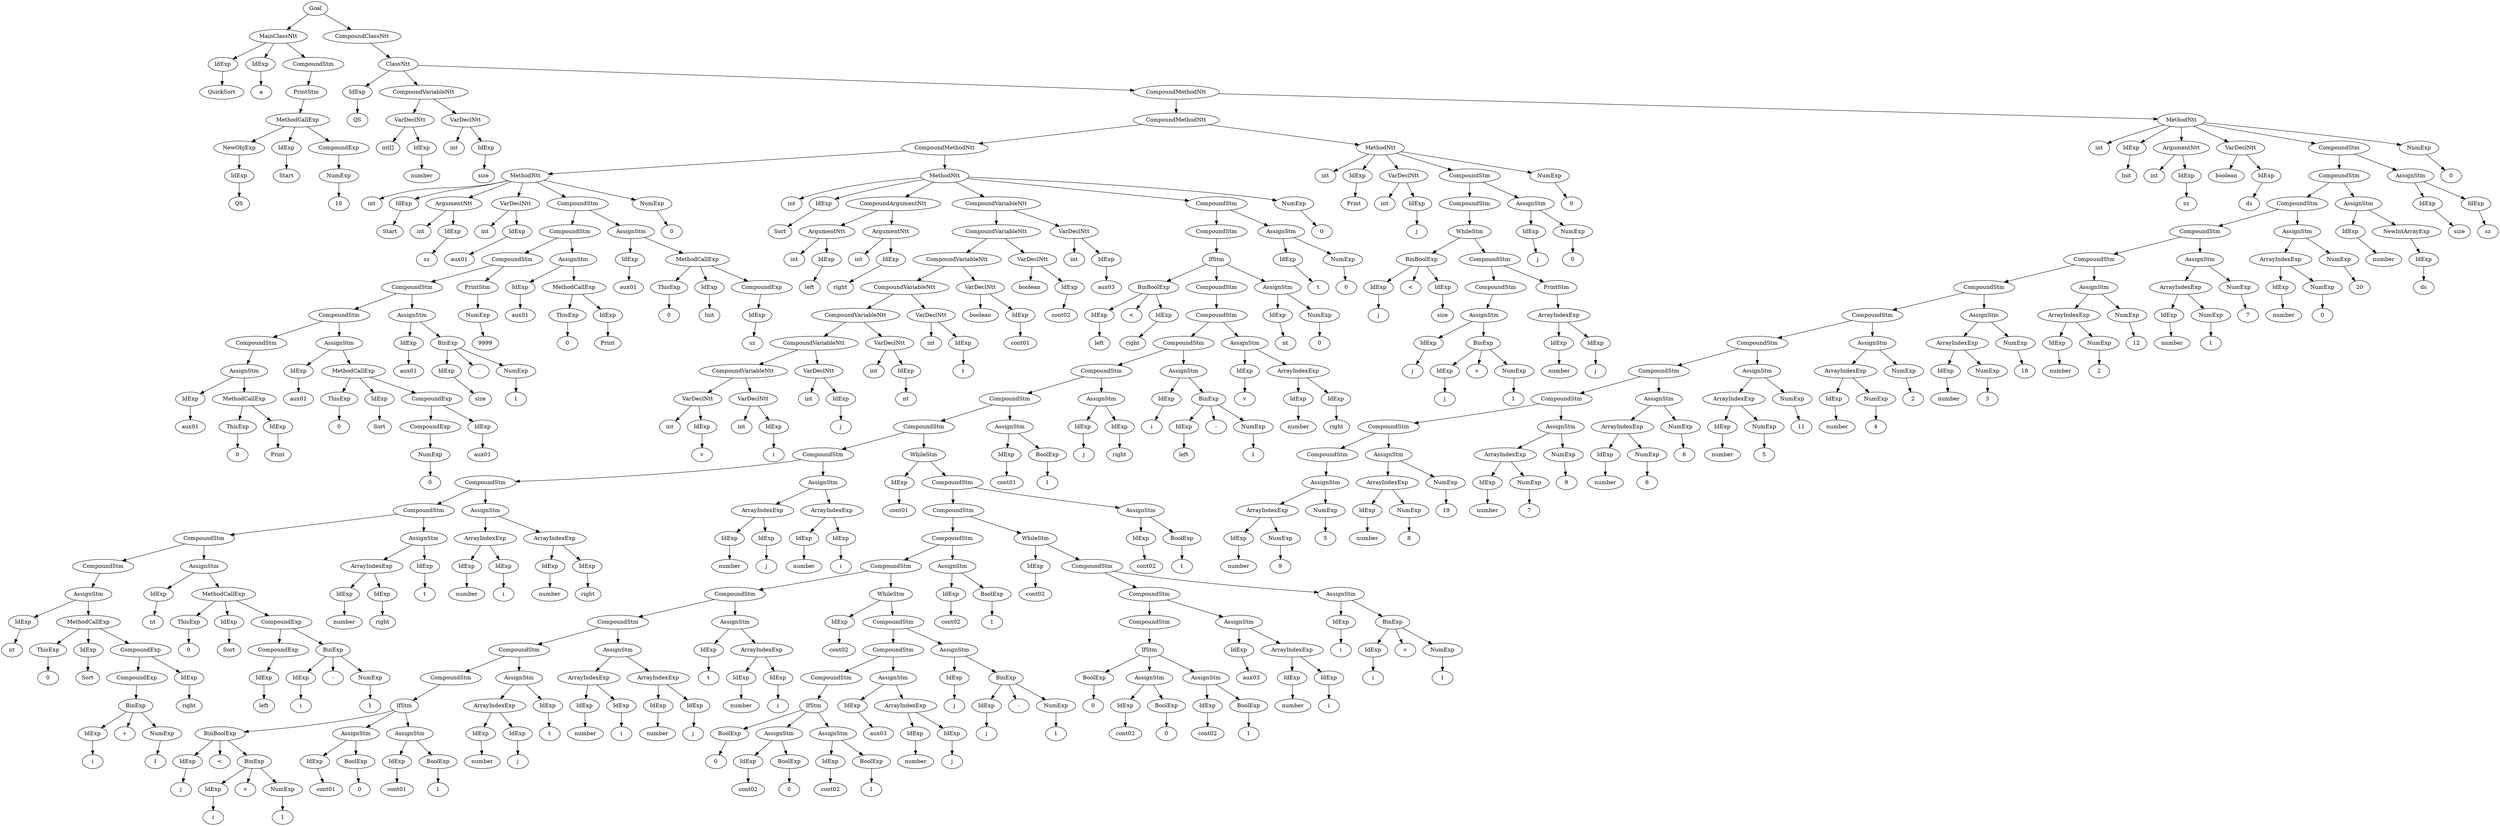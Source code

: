 digraph my_graph {
-1262476128;
-1262476128[label = "Goal"];
-1262476128->-1262482704;
-1262482704[label = "MainClassNtt"];
-1262482704->-1256190128
-1256190128[label = "IdExp"];
-1256190128->-1256190112;
-1256190112[label = "QuickSort"];
-1262482704->-1256190192
-1256190192[label = "IdExp"];
-1256190192->-1256190176;
-1256190176[label = "a"];
-1262482704->-1262482656;
-1262482656[label = "CompoundStm"];
-1262482656->-1258289232;
-1258289232[label = "PrintStm"];
-1258289232->-1262482608
-1262482608[label = "MethodCallExp"];
-1262482608->-1262482464
-1262482464[label = "NewObjExp"];
-1262482464->-1256190256
-1256190256[label = "IdExp"];
-1256190256->-1256190240;
-1256190240[label = "QS"];
-1262482608->-1256190320
-1256190320[label = "IdExp"];
-1256190320->-1256190304;
-1256190304[label = "Start"];
-1262482608->-1262482560;
-1262482560[label = "CompoundExp"];
-1262482560->-1262482512
-1262482512[label = "NumExp"];
-1262482512->-1262482496;
-1262482496[label = "10"];
-1262476128->-1262476080;
-1262476080[label = "CompoundClassNtt"];
-1262476080->-1262476032;
-1262476032[label = "ClassNtt"];
-1262476032->-1256190384
-1256190384[label = "IdExp"];
-1256190384->-1256190368;
-1256190368[label = "QS"];
-1262476032->-1262482896;
-1262482896[label = "CompoundVariableNtt"];
-1262482896->-1262482752;
-1262482752[label = "VarDeclNtt"];
-1262482752->-1258289264;
-1258289264[label = "int[]" ];
-1262482752->-1256190448
-1256190448[label = "IdExp"];
-1256190448->-1256190432;
-1256190432[label = "number"];
-1262482896->-1262482848;
-1262482848[label = "VarDeclNtt"];
-1262482848->-1258289296;
-1258289296[label = "int" ];
-1262482848->-1256190512
-1256190512[label = "IdExp"];
-1256190512->-1256190496;
-1256190496[label = "size"];
-1262476032->-1262475984;
-1262475984[label = "CompoundMethodNtt"];
-1262475984->-1262479200;
-1262479200[label = "CompoundMethodNtt"];
-1262479200->-1262478432;
-1262478432[label = "CompoundMethodNtt"];
-1262478432->-1256191536;
-1256191536[label = "MethodNtt"];
-1256191536->-1258289328;
-1258289328[label = "int" ];
-1256191536->-1256190576
-1256190576[label = "IdExp"];
-1256190576->-1256190560;
-1256190560[label = "Start"];
-1256191536->-1262482944;
-1262482944[label = "ArgumentNtt"];
-1262482944->-1258289360;
-1258289360[label = "int" ];
-1262482944->-1256190640
-1256190640[label = "IdExp"];
-1256190640->-1256190624;
-1256190624[label = "sz"];
-1256191536->-1262483040;
-1262483040[label = "VarDeclNtt"];
-1262483040->-1258289392;
-1258289392[label = "int" ];
-1262483040->-1256190704
-1256190704[label = "IdExp"];
-1256190704->-1256190688;
-1256190688[label = "aux01"];
-1256191536->-1262484336;
-1262484336[label = "CompoundStm"];
-1262484336->-1262484288;
-1262484288[label = "CompoundStm"];
-1262484288->-1262484240;
-1262484240[label = "CompoundStm"];
-1262484240->-1262484192;
-1262484192[label = "CompoundStm"];
-1262484192->-1262484144;
-1262484144[label = "CompoundStm"];
-1262484144->-1262484096;
-1262484096[label = "CompoundStm"];
-1262484096->-1262484048;
-1262484048[label = "AssignStm"];
-1262484048->-1256191408
-1256191408[label = "IdExp"];
-1256191408->-1256191392;
-1256191392[label = "aux01"];
-1262484048->-1262484000
-1262484000[label = "MethodCallExp"];
-1262484000->-1262483952
-1262483952[label = "ThisExp"];
-1262483952->-1262483936;
-1262483936[label = "0"];
-1262484000->-1256191472
-1256191472[label = "IdExp"];
-1256191472->-1256191456;
-1256191456[label = "Print"];
-1262484144->-1262483904;
-1262483904[label = "AssignStm"];
-1262483904->-1256191216
-1256191216[label = "IdExp"];
-1256191216->-1256191200;
-1256191200[label = "aux01"];
-1262483904->-1262483856
-1262483856[label = "MethodCallExp"];
-1262483856->-1262483664
-1262483664[label = "ThisExp"];
-1262483664->-1262483648;
-1262483648[label = "0"];
-1262483856->-1256191280
-1256191280[label = "IdExp"];
-1256191280->-1256191264;
-1256191264[label = "Sort"];
-1262483856->-1262483808;
-1262483808[label = "CompoundExp"];
-1262483808->-1262483760;
-1262483760[label = "CompoundExp"];
-1262483760->-1262483712
-1262483712[label = "NumExp"];
-1262483712->-1262483696;
-1262483696[label = "0"];
-1262483808->-1256191344
-1256191344[label = "IdExp"];
-1256191344->-1256191328;
-1256191328[label = "aux01"];
-1262484192->-1262483616;
-1262483616[label = "AssignStm"];
-1262483616->-1256191088
-1256191088[label = "IdExp"];
-1256191088->-1256191072;
-1256191072[label = "aux01"];
-1262483616->-1262483568;
-1262483568[label = "BinExp"];
-1262483568->-1256191152
-1256191152[label = "IdExp"];
-1256191152->-1256191136;
-1256191136[label = "size"];
-1262483568->-1262483544;
-1262483544[label = "-" ];
-1262483568->-1262483520
-1262483520[label = "NumExp"];
-1262483520->-1262483504;
-1262483504[label = "1"];
-1262484240->-1258289424;
-1258289424[label = "PrintStm"];
-1258289424->-1262483472
-1262483472[label = "NumExp"];
-1262483472->-1262483456;
-1262483456[label = "9999"];
-1262484288->-1262483424;
-1262483424[label = "AssignStm"];
-1262483424->-1256190960
-1256190960[label = "IdExp"];
-1256190960->-1256190944;
-1256190944[label = "aux01"];
-1262483424->-1262483376
-1262483376[label = "MethodCallExp"];
-1262483376->-1262483328
-1262483328[label = "ThisExp"];
-1262483328->-1262483312;
-1262483312[label = "0"];
-1262483376->-1256191024
-1256191024[label = "IdExp"];
-1256191024->-1256191008;
-1256191008[label = "Print"];
-1262484336->-1262483280;
-1262483280[label = "AssignStm"];
-1262483280->-1256190768
-1256190768[label = "IdExp"];
-1256190768->-1256190752;
-1256190752[label = "aux01"];
-1262483280->-1262483232
-1262483232[label = "MethodCallExp"];
-1262483232->-1262483136
-1262483136[label = "ThisExp"];
-1262483136->-1262483120;
-1262483120[label = "0"];
-1262483232->-1256190832
-1256190832[label = "IdExp"];
-1256190832->-1256190816;
-1256190816[label = "Init"];
-1262483232->-1262483184;
-1262483184[label = "CompoundExp"];
-1262483184->-1256190896
-1256190896[label = "IdExp"];
-1256190896->-1256190880;
-1256190880[label = "sz"];
-1256191536->-1262484384
-1262484384[label = "NumExp"];
-1262484384->-1262484368;
-1262484368[label = "0"];
-1262478432->-1256188464;
-1256188464[label = "MethodNtt"];
-1256188464->-1258289456;
-1258289456[label = "int" ];
-1256188464->-1256191600
-1256191600[label = "IdExp"];
-1256191600->-1256191584;
-1256191584[label = "Sort"];
-1256188464->-1262484624;
-1262484624[label = "CompoundArgumentNtt"];
-1262484624->-1262484480;
-1262484480[label = "ArgumentNtt"];
-1262484480->-1258289488;
-1258289488[label = "int" ];
-1262484480->-1256191664
-1256191664[label = "IdExp"];
-1256191664->-1256191648;
-1256191648[label = "left"];
-1262484624->-1262484576;
-1262484576[label = "ArgumentNtt"];
-1262484576->-1258289520;
-1258289520[label = "int" ];
-1262484576->-1256191728
-1256191728[label = "IdExp"];
-1256191728->-1256191712;
-1256191712[label = "right"];
-1256188464->-1262485392;
-1262485392[label = "CompoundVariableNtt"];
-1262485392->-1262485296;
-1262485296[label = "CompoundVariableNtt"];
-1262485296->-1262485200;
-1262485200[label = "CompoundVariableNtt"];
-1262485200->-1262485104;
-1262485104[label = "CompoundVariableNtt"];
-1262485104->-1262485008;
-1262485008[label = "CompoundVariableNtt"];
-1262485008->-1262484912;
-1262484912[label = "CompoundVariableNtt"];
-1262484912->-1262484816;
-1262484816[label = "CompoundVariableNtt"];
-1262484816->-1262484672;
-1262484672[label = "VarDeclNtt"];
-1262484672->-1258289552;
-1258289552[label = "int" ];
-1262484672->-1256191792
-1256191792[label = "IdExp"];
-1256191792->-1256191776;
-1256191776[label = "v"];
-1262484816->-1262484768;
-1262484768[label = "VarDeclNtt"];
-1262484768->-1258289584;
-1258289584[label = "int" ];
-1262484768->-1256191856
-1256191856[label = "IdExp"];
-1256191856->-1256191840;
-1256191840[label = "i"];
-1262484912->-1262484864;
-1262484864[label = "VarDeclNtt"];
-1262484864->-1258289616;
-1258289616[label = "int" ];
-1262484864->-1256191920
-1256191920[label = "IdExp"];
-1256191920->-1256191904;
-1256191904[label = "j"];
-1262485008->-1262484960;
-1262484960[label = "VarDeclNtt"];
-1262484960->-1258289648;
-1258289648[label = "int" ];
-1262484960->-1256191984
-1256191984[label = "IdExp"];
-1256191984->-1256191968;
-1256191968[label = "nt"];
-1262485104->-1262485056;
-1262485056[label = "VarDeclNtt"];
-1262485056->-1258289680;
-1258289680[label = "int" ];
-1262485056->-1256192048
-1256192048[label = "IdExp"];
-1256192048->-1256192032;
-1256192032[label = "t"];
-1262485200->-1262485152;
-1262485152[label = "VarDeclNtt"];
-1262485152->-1258289712;
-1258289712[label = "boolean" ];
-1262485152->-1256192112
-1256192112[label = "IdExp"];
-1256192112->-1256192096;
-1256192096[label = "cont01"];
-1262485296->-1262485248;
-1262485248[label = "VarDeclNtt"];
-1262485248->-1258289744;
-1258289744[label = "boolean" ];
-1262485248->-1256192176
-1256192176[label = "IdExp"];
-1256192176->-1256192160;
-1256192160[label = "cont02"];
-1262485392->-1262485344;
-1262485344[label = "VarDeclNtt"];
-1262485344->-1258289776;
-1258289776[label = "int" ];
-1262485344->-1256192240
-1256192240[label = "IdExp"];
-1256192240->-1256192224;
-1256192224[label = "aux03"];
-1256188464->-1262478336;
-1262478336[label = "CompoundStm"];
-1262478336->-1262478288;
-1262478288[label = "CompoundStm"];
-1262478288->-1262478240;
-1262478240[label = "IfStm"];
-1262478240->-1262479392;
-1262479392[label = "BinBoolExp"];
-1262479392->-1256192368
-1256192368[label = "IdExp"];
-1256192368->-1256192352;
-1256192352[label = "left"];
-1262479392->-1262479368;
-1262479368[label = "<" ];
-1262479392->-1256192432
-1256192432[label = "IdExp"];
-1256192432->-1256192416;
-1256192416[label = "right"];
-1262478240->-1262478096;
-1262478096[label = "CompoundStm"];
-1262478096->-1262478048;
-1262478048[label = "CompoundStm"];
-1262478048->-1262478000;
-1262478000[label = "CompoundStm"];
-1262478000->-1262477952;
-1262477952[label = "CompoundStm"];
-1262477952->-1262477904;
-1262477904[label = "CompoundStm"];
-1262477904->-1262477856;
-1262477856[label = "CompoundStm"];
-1262477856->-1262477808;
-1262477808[label = "CompoundStm"];
-1262477808->-1262477760;
-1262477760[label = "CompoundStm"];
-1262477760->-1262477712;
-1262477712[label = "CompoundStm"];
-1262477712->-1262477664;
-1262477664[label = "CompoundStm"];
-1262477664->-1262477616;
-1262477616[label = "CompoundStm"];
-1262477616->-1262477568;
-1262477568[label = "AssignStm"];
-1262477568->-1256188144
-1256188144[label = "IdExp"];
-1256188144->-1256188128;
-1256188128[label = "nt"];
-1262477568->-1262477520
-1262477520[label = "MethodCallExp"];
-1262477520->-1262477280
-1262477280[label = "ThisExp"];
-1262477280->-1262477264;
-1262477264[label = "0"];
-1262477520->-1256188208
-1256188208[label = "IdExp"];
-1256188208->-1256188192;
-1256188192[label = "Sort"];
-1262477520->-1262477472;
-1262477472[label = "CompoundExp"];
-1262477472->-1262477424;
-1262477424[label = "CompoundExp"];
-1262477424->-1262477376;
-1262477376[label = "BinExp"];
-1262477376->-1256188272
-1256188272[label = "IdExp"];
-1256188272->-1256188256;
-1256188256[label = "i"];
-1262477376->-1262477352;
-1262477352[label = "+" ];
-1262477376->-1262477328
-1262477328[label = "NumExp"];
-1262477328->-1262477312;
-1262477312[label = "1"];
-1262477472->-1256188336
-1256188336[label = "IdExp"];
-1256188336->-1256188320;
-1256188320[label = "right"];
-1262477664->-1262477232;
-1262477232[label = "AssignStm"];
-1262477232->-1256187888
-1256187888[label = "IdExp"];
-1256187888->-1256187872;
-1256187872[label = "nt"];
-1262477232->-1262477184
-1262477184[label = "MethodCallExp"];
-1262477184->-1262476944
-1262476944[label = "ThisExp"];
-1262476944->-1262476928;
-1262476928[label = "0"];
-1262477184->-1256187952
-1256187952[label = "IdExp"];
-1256187952->-1256187936;
-1256187936[label = "Sort"];
-1262477184->-1262477136;
-1262477136[label = "CompoundExp"];
-1262477136->-1262476992;
-1262476992[label = "CompoundExp"];
-1262476992->-1256188016
-1256188016[label = "IdExp"];
-1256188016->-1256188000;
-1256188000[label = "left"];
-1262477136->-1262477088;
-1262477088[label = "BinExp"];
-1262477088->-1256188080
-1256188080[label = "IdExp"];
-1256188080->-1256188064;
-1256188064[label = "i"];
-1262477088->-1262477064;
-1262477064[label = "-" ];
-1262477088->-1262477040
-1262477040[label = "NumExp"];
-1262477040->-1262477024;
-1262477024[label = "1"];
-1262477712->-1262476896;
-1262476896[label = "AssignStm"];
-1262476896->-1262476848
-1262476848[label = "ArrayIndexExp"];
-1262476848->-1256187696
-1256187696[label = "IdExp"];
-1256187696->-1256187680;
-1256187680[label = "number"];
-1262476848->-1256187760
-1256187760[label = "IdExp"];
-1256187760->-1256187744;
-1256187744[label = "right"];
-1262476896->-1256187824
-1256187824[label = "IdExp"];
-1256187824->-1256187808;
-1256187808[label = "t"];
-1262477760->-1262476800;
-1262476800[label = "AssignStm"];
-1262476800->-1262476704
-1262476704[label = "ArrayIndexExp"];
-1262476704->-1256187440
-1256187440[label = "IdExp"];
-1256187440->-1256187424;
-1256187424[label = "number"];
-1262476704->-1256187504
-1256187504[label = "IdExp"];
-1256187504->-1256187488;
-1256187488[label = "i"];
-1262476800->-1262476752
-1262476752[label = "ArrayIndexExp"];
-1262476752->-1256187568
-1256187568[label = "IdExp"];
-1256187568->-1256187552;
-1256187552[label = "number"];
-1262476752->-1256187632
-1256187632[label = "IdExp"];
-1256187632->-1256187616;
-1256187616[label = "right"];
-1262477808->-1262476656;
-1262476656[label = "AssignStm"];
-1262476656->-1262476560
-1262476560[label = "ArrayIndexExp"];
-1262476560->-1256187184
-1256187184[label = "IdExp"];
-1256187184->-1256187168;
-1256187168[label = "number"];
-1262476560->-1256187248
-1256187248[label = "IdExp"];
-1256187248->-1256187232;
-1256187232[label = "j"];
-1262476656->-1262476608
-1262476608[label = "ArrayIndexExp"];
-1262476608->-1256187312
-1256187312[label = "IdExp"];
-1256187312->-1256187296;
-1256187296[label = "number"];
-1262476608->-1256187376
-1256187376[label = "IdExp"];
-1256187376->-1256187360;
-1256187360[label = "i"];
-1262477856->-1262476512;
-1262476512[label = "WhileStm"];
-1262476512->-1256193008
-1256193008[label = "IdExp"];
-1256193008->-1256192992;
-1256192992[label = "cont01"];
-1262476512->-1262476464;
-1262476464[label = "CompoundStm"];
-1262476464->-1262476416;
-1262476416[label = "CompoundStm"];
-1262476416->-1262476368;
-1262476368[label = "CompoundStm"];
-1262476368->-1262476320;
-1262476320[label = "CompoundStm"];
-1262476320->-1262482416;
-1262482416[label = "CompoundStm"];
-1262482416->-1262482368;
-1262482368[label = "CompoundStm"];
-1262482368->-1262482320;
-1262482320[label = "CompoundStm"];
-1262482320->-1262482272;
-1262482272[label = "CompoundStm"];
-1262482272->-1262482224;
-1262482224[label = "IfStm"];
-1262482224->-1262481984;
-1262481984[label = "BinBoolExp"];
-1262481984->-1256186928
-1256186928[label = "IdExp"];
-1256186928->-1256186912;
-1256186912[label = "j"];
-1262481984->-1262481960;
-1262481960[label = "<" ];
-1262481984->-1262481936;
-1262481936[label = "BinExp"];
-1262481936->-1256186992
-1256186992[label = "IdExp"];
-1256186992->-1256186976;
-1256186976[label = "i"];
-1262481936->-1262481912;
-1262481912[label = "+" ];
-1262481936->-1262481888
-1262481888[label = "NumExp"];
-1262481888->-1262481872;
-1262481872[label = "1"];
-1262482224->-1262482080;
-1262482080[label = "AssignStm"];
-1262482080->-1256187056
-1256187056[label = "IdExp"];
-1256187056->-1256187040;
-1256187040[label = "cont01"];
-1262482080->-1262482032
-1262482032[label = "BoolExp"];
-1262482032->-1262482016;
-1262482016[label = "0"];
-1262482224->-1262482176;
-1262482176[label = "AssignStm"];
-1262482176->-1256187120
-1256187120[label = "IdExp"];
-1256187120->-1256187104;
-1256187104[label = "cont01"];
-1262482176->-1262482128
-1262482128[label = "BoolExp"];
-1262482128->-1262482112;
-1262482112[label = "1"];
-1262482320->-1262481840;
-1262481840[label = "AssignStm"];
-1262481840->-1262481792
-1262481792[label = "ArrayIndexExp"];
-1262481792->-1256186736
-1256186736[label = "IdExp"];
-1256186736->-1256186720;
-1256186720[label = "number"];
-1262481792->-1256186800
-1256186800[label = "IdExp"];
-1256186800->-1256186784;
-1256186784[label = "j"];
-1262481840->-1256186864
-1256186864[label = "IdExp"];
-1256186864->-1256186848;
-1256186848[label = "t"];
-1262482368->-1262481744;
-1262481744[label = "AssignStm"];
-1262481744->-1262481648
-1262481648[label = "ArrayIndexExp"];
-1262481648->-1256186480
-1256186480[label = "IdExp"];
-1256186480->-1256186464;
-1256186464[label = "number"];
-1262481648->-1256186544
-1256186544[label = "IdExp"];
-1256186544->-1256186528;
-1256186528[label = "i"];
-1262481744->-1262481696
-1262481696[label = "ArrayIndexExp"];
-1262481696->-1256186608
-1256186608[label = "IdExp"];
-1256186608->-1256186592;
-1256186592[label = "number"];
-1262481696->-1256186672
-1256186672[label = "IdExp"];
-1256186672->-1256186656;
-1256186656[label = "j"];
-1262482416->-1262481600;
-1262481600[label = "AssignStm"];
-1262481600->-1256186288
-1256186288[label = "IdExp"];
-1256186288->-1256186272;
-1256186272[label = "t"];
-1262481600->-1262481552
-1262481552[label = "ArrayIndexExp"];
-1262481552->-1256186352
-1256186352[label = "IdExp"];
-1256186352->-1256186336;
-1256186336[label = "number"];
-1262481552->-1256186416
-1256186416[label = "IdExp"];
-1256186416->-1256186400;
-1256186400[label = "i"];
-1262476320->-1262481504;
-1262481504[label = "WhileStm"];
-1262481504->-1256193840
-1256193840[label = "IdExp"];
-1256193840->-1256193824;
-1256193824[label = "cont02"];
-1262481504->-1262481456;
-1262481456[label = "CompoundStm"];
-1262481456->-1262481408;
-1262481408[label = "CompoundStm"];
-1262481408->-1262481360;
-1262481360[label = "CompoundStm"];
-1262481360->-1262481312;
-1262481312[label = "IfStm"];
-1262481312->-1262481072
-1262481072[label = "BoolExp"];
-1262481072->-1262481056;
-1262481056[label = "0"];
-1262481312->-1262481168;
-1262481168[label = "AssignStm"];
-1262481168->-1256186160
-1256186160[label = "IdExp"];
-1256186160->-1256186144;
-1256186144[label = "cont02"];
-1262481168->-1262481120
-1262481120[label = "BoolExp"];
-1262481120->-1262481104;
-1262481104[label = "0"];
-1262481312->-1262481264;
-1262481264[label = "AssignStm"];
-1262481264->-1256186224
-1256186224[label = "IdExp"];
-1256186224->-1256186208;
-1256186208[label = "cont02"];
-1262481264->-1262481216
-1262481216[label = "BoolExp"];
-1262481216->-1262481200;
-1262481200[label = "1"];
-1262481408->-1262480976;
-1262480976[label = "AssignStm"];
-1262480976->-1256194032
-1256194032[label = "IdExp"];
-1256194032->-1256194016;
-1256194016[label = "aux03"];
-1262480976->-1262480928
-1262480928[label = "ArrayIndexExp"];
-1262480928->-1256185904
-1256185904[label = "IdExp"];
-1256185904->-1256185888;
-1256185888[label = "number"];
-1262480928->-1256185968
-1256185968[label = "IdExp"];
-1256185968->-1256185952;
-1256185952[label = "j"];
-1262481456->-1262480880;
-1262480880[label = "AssignStm"];
-1262480880->-1256193904
-1256193904[label = "IdExp"];
-1256193904->-1256193888;
-1256193888[label = "j"];
-1262480880->-1262480832;
-1262480832[label = "BinExp"];
-1262480832->-1256193968
-1256193968[label = "IdExp"];
-1256193968->-1256193952;
-1256193952[label = "j"];
-1262480832->-1262480808;
-1262480808[label = "-" ];
-1262480832->-1262480784
-1262480784[label = "NumExp"];
-1262480784->-1262480768;
-1262480768[label = "1"];
-1262476368->-1262480736;
-1262480736[label = "AssignStm"];
-1262480736->-1256193776
-1256193776[label = "IdExp"];
-1256193776->-1256193760;
-1256193760[label = "cont02"];
-1262480736->-1262480688
-1262480688[label = "BoolExp"];
-1262480688->-1262480672;
-1262480672[label = "1"];
-1262476416->-1262480640;
-1262480640[label = "WhileStm"];
-1262480640->-1256193136
-1256193136[label = "IdExp"];
-1256193136->-1256193120;
-1256193120[label = "cont02"];
-1262480640->-1262480592;
-1262480592[label = "CompoundStm"];
-1262480592->-1262480544;
-1262480544[label = "CompoundStm"];
-1262480544->-1262480496;
-1262480496[label = "CompoundStm"];
-1262480496->-1262480448;
-1262480448[label = "IfStm"];
-1262480448->-1262480208
-1262480208[label = "BoolExp"];
-1262480208->-1262480192;
-1262480192[label = "0"];
-1262480448->-1262480304;
-1262480304[label = "AssignStm"];
-1262480304->-1256193648
-1256193648[label = "IdExp"];
-1256193648->-1256193632;
-1256193632[label = "cont02"];
-1262480304->-1262480256
-1262480256[label = "BoolExp"];
-1262480256->-1262480240;
-1262480240[label = "0"];
-1262480448->-1262480400;
-1262480400[label = "AssignStm"];
-1262480400->-1256193712
-1256193712[label = "IdExp"];
-1256193712->-1256193696;
-1256193696[label = "cont02"];
-1262480400->-1262480352
-1262480352[label = "BoolExp"];
-1262480352->-1262480336;
-1262480336[label = "1"];
-1262480544->-1262480112;
-1262480112[label = "AssignStm"];
-1262480112->-1256193328
-1256193328[label = "IdExp"];
-1256193328->-1256193312;
-1256193312[label = "aux03"];
-1262480112->-1262480064
-1262480064[label = "ArrayIndexExp"];
-1262480064->-1256193392
-1256193392[label = "IdExp"];
-1256193392->-1256193376;
-1256193376[label = "number"];
-1262480064->-1256193456
-1256193456[label = "IdExp"];
-1256193456->-1256193440;
-1256193440[label = "i"];
-1262480592->-1262480016;
-1262480016[label = "AssignStm"];
-1262480016->-1256193200
-1256193200[label = "IdExp"];
-1256193200->-1256193184;
-1256193184[label = "i"];
-1262480016->-1262479968;
-1262479968[label = "BinExp"];
-1262479968->-1256193264
-1256193264[label = "IdExp"];
-1256193264->-1256193248;
-1256193248[label = "i"];
-1262479968->-1262479944;
-1262479944[label = "+" ];
-1262479968->-1262479920
-1262479920[label = "NumExp"];
-1262479920->-1262479904;
-1262479904[label = "1"];
-1262476464->-1262479872;
-1262479872[label = "AssignStm"];
-1262479872->-1256193072
-1256193072[label = "IdExp"];
-1256193072->-1256193056;
-1256193056[label = "cont02"];
-1262479872->-1262479824
-1262479824[label = "BoolExp"];
-1262479824->-1262479808;
-1262479808[label = "1"];
-1262477904->-1262479776;
-1262479776[label = "AssignStm"];
-1262479776->-1256192944
-1256192944[label = "IdExp"];
-1256192944->-1256192928;
-1256192928[label = "cont01"];
-1262479776->-1262479728
-1262479728[label = "BoolExp"];
-1262479728->-1262479712;
-1262479712[label = "1"];
-1262477952->-1262479680;
-1262479680[label = "AssignStm"];
-1262479680->-1256192816
-1256192816[label = "IdExp"];
-1256192816->-1256192800;
-1256192800[label = "j"];
-1262479680->-1256192880
-1256192880[label = "IdExp"];
-1256192880->-1256192864;
-1256192864[label = "right"];
-1262478000->-1262479632;
-1262479632[label = "AssignStm"];
-1262479632->-1256192688
-1256192688[label = "IdExp"];
-1256192688->-1256192672;
-1256192672[label = "i"];
-1262479632->-1262479584;
-1262479584[label = "BinExp"];
-1262479584->-1256192752
-1256192752[label = "IdExp"];
-1256192752->-1256192736;
-1256192736[label = "left"];
-1262479584->-1262479560;
-1262479560[label = "-" ];
-1262479584->-1262479536
-1262479536[label = "NumExp"];
-1262479536->-1262479520;
-1262479520[label = "1"];
-1262478048->-1262479488;
-1262479488[label = "AssignStm"];
-1262479488->-1256192496
-1256192496[label = "IdExp"];
-1256192496->-1256192480;
-1256192480[label = "v"];
-1262479488->-1262479440
-1262479440[label = "ArrayIndexExp"];
-1262479440->-1256192560
-1256192560[label = "IdExp"];
-1256192560->-1256192544;
-1256192544[label = "number"];
-1262479440->-1256192624
-1256192624[label = "IdExp"];
-1256192624->-1256192608;
-1256192608[label = "right"];
-1262478240->-1262478192;
-1262478192[label = "AssignStm"];
-1262478192->-1256188400
-1256188400[label = "IdExp"];
-1256188400->-1256188384;
-1256188384[label = "nt"];
-1262478192->-1262478144
-1262478144[label = "NumExp"];
-1262478144->-1262478128;
-1262478128[label = "0"];
-1262478336->-1262485488;
-1262485488[label = "AssignStm"];
-1262485488->-1256192304
-1256192304[label = "IdExp"];
-1256192304->-1256192288;
-1256192288[label = "t"];
-1262485488->-1262485440
-1262485440[label = "NumExp"];
-1262485440->-1262485424;
-1262485424[label = "0"];
-1256188464->-1262478384
-1262478384[label = "NumExp"];
-1262478384->-1262478368;
-1262478368[label = "0"];
-1262479200->-1256189104;
-1256189104[label = "MethodNtt"];
-1256189104->-1258289808;
-1258289808[label = "int" ];
-1256189104->-1256188528
-1256188528[label = "IdExp"];
-1256188528->-1256188512;
-1256188512[label = "Print"];
-1256189104->-1262478480;
-1262478480[label = "VarDeclNtt"];
-1262478480->-1258289840;
-1258289840[label = "int" ];
-1262478480->-1256188592
-1256188592[label = "IdExp"];
-1256188592->-1256188576;
-1256188576[label = "j"];
-1256189104->-1262479104;
-1262479104[label = "CompoundStm"];
-1262479104->-1262479056;
-1262479056[label = "CompoundStm"];
-1262479056->-1262479008;
-1262479008[label = "WhileStm"];
-1262479008->-1262478672;
-1262478672[label = "BinBoolExp"];
-1262478672->-1256188720
-1256188720[label = "IdExp"];
-1256188720->-1256188704;
-1256188704[label = "j"];
-1262478672->-1262478648;
-1262478648[label = "<" ];
-1262478672->-1256188784
-1256188784[label = "IdExp"];
-1256188784->-1256188768;
-1256188768[label = "size"];
-1262479008->-1262478960;
-1262478960[label = "CompoundStm"];
-1262478960->-1262478912;
-1262478912[label = "CompoundStm"];
-1262478912->-1262478864;
-1262478864[label = "AssignStm"];
-1262478864->-1256188976
-1256188976[label = "IdExp"];
-1256188976->-1256188960;
-1256188960[label = "j"];
-1262478864->-1262478816;
-1262478816[label = "BinExp"];
-1262478816->-1256189040
-1256189040[label = "IdExp"];
-1256189040->-1256189024;
-1256189024[label = "j"];
-1262478816->-1262478792;
-1262478792[label = "+" ];
-1262478816->-1262478768
-1262478768[label = "NumExp"];
-1262478768->-1262478752;
-1262478752[label = "1"];
-1262478960->-1258289872;
-1258289872[label = "PrintStm"];
-1258289872->-1262478720
-1262478720[label = "ArrayIndexExp"];
-1262478720->-1256188848
-1256188848[label = "IdExp"];
-1256188848->-1256188832;
-1256188832[label = "number"];
-1262478720->-1256188912
-1256188912[label = "IdExp"];
-1256188912->-1256188896;
-1256188896[label = "j"];
-1262479104->-1262478624;
-1262478624[label = "AssignStm"];
-1262478624->-1256188656
-1256188656[label = "IdExp"];
-1256188656->-1256188640;
-1256188640[label = "j"];
-1262478624->-1262478576
-1262478576[label = "NumExp"];
-1262478576->-1262478560;
-1262478560[label = "0"];
-1256189104->-1262479152
-1262479152[label = "NumExp"];
-1262479152->-1262479136;
-1262479136[label = "0"];
-1262475984->-1256182064;
-1256182064[label = "MethodNtt"];
-1256182064->-1258289904;
-1258289904[label = "int" ];
-1256182064->-1256189168
-1256189168[label = "IdExp"];
-1256189168->-1256189152;
-1256189152[label = "Init"];
-1256182064->-1262479248;
-1262479248[label = "ArgumentNtt"];
-1262479248->-1258289936;
-1258289936[label = "int" ];
-1262479248->-1256189232
-1256189232[label = "IdExp"];
-1256189232->-1256189216;
-1256189216[label = "sz"];
-1256182064->-1262479344;
-1262479344[label = "VarDeclNtt"];
-1262479344->-1258289968;
-1258289968[label = "boolean" ];
-1262479344->-1256189296
-1256189296[label = "IdExp"];
-1256189296->-1256189280;
-1256189280[label = "ds"];
-1256182064->-1262475888;
-1262475888[label = "CompoundStm"];
-1262475888->-1262475840;
-1262475840[label = "CompoundStm"];
-1262475840->-1262475792;
-1262475792[label = "CompoundStm"];
-1262475792->-1262475744;
-1262475744[label = "CompoundStm"];
-1262475744->-1262475696;
-1262475696[label = "CompoundStm"];
-1262475696->-1262475648;
-1262475648[label = "CompoundStm"];
-1262475648->-1262475600;
-1262475600[label = "CompoundStm"];
-1262475600->-1262475552;
-1262475552[label = "CompoundStm"];
-1262475552->-1262475504;
-1262475504[label = "CompoundStm"];
-1262475504->-1262475456;
-1262475456[label = "CompoundStm"];
-1262475456->-1262475408;
-1262475408[label = "CompoundStm"];
-1262475408->-1262475360;
-1262475360[label = "CompoundStm"];
-1262475360->-1262475312;
-1262475312[label = "AssignStm"];
-1262475312->-1262475216
-1262475216[label = "ArrayIndexExp"];
-1262475216->-1256182000
-1256182000[label = "IdExp"];
-1256182000->-1256181984;
-1256181984[label = "number"];
-1262475216->-1262475168
-1262475168[label = "NumExp"];
-1262475168->-1262475152;
-1262475152[label = "9"];
-1262475312->-1262475264
-1262475264[label = "NumExp"];
-1262475264->-1262475248;
-1262475248[label = "5"];
-1262475408->-1262475120;
-1262475120[label = "AssignStm"];
-1262475120->-1262475024
-1262475024[label = "ArrayIndexExp"];
-1262475024->-1256181936
-1256181936[label = "IdExp"];
-1256181936->-1256181920;
-1256181920[label = "number"];
-1262475024->-1262474976
-1262474976[label = "NumExp"];
-1262474976->-1262474960;
-1262474960[label = "8"];
-1262475120->-1262475072
-1262475072[label = "NumExp"];
-1262475072->-1262475056;
-1262475056[label = "19"];
-1262475456->-1262474928;
-1262474928[label = "AssignStm"];
-1262474928->-1262474832
-1262474832[label = "ArrayIndexExp"];
-1262474832->-1256181872
-1256181872[label = "IdExp"];
-1256181872->-1256181856;
-1256181856[label = "number"];
-1262474832->-1262474784
-1262474784[label = "NumExp"];
-1262474784->-1262474768;
-1262474768[label = "7"];
-1262474928->-1262474880
-1262474880[label = "NumExp"];
-1262474880->-1262474864;
-1262474864[label = "9"];
-1262475504->-1262474736;
-1262474736[label = "AssignStm"];
-1262474736->-1262474640
-1262474640[label = "ArrayIndexExp"];
-1262474640->-1256181808
-1256181808[label = "IdExp"];
-1256181808->-1256181792;
-1256181792[label = "number"];
-1262474640->-1262474592
-1262474592[label = "NumExp"];
-1262474592->-1262474576;
-1262474576[label = "6"];
-1262474736->-1262474688
-1262474688[label = "NumExp"];
-1262474688->-1262474672;
-1262474672[label = "6"];
-1262475552->-1262474544;
-1262474544[label = "AssignStm"];
-1262474544->-1262474448
-1262474448[label = "ArrayIndexExp"];
-1262474448->-1256189936
-1256189936[label = "IdExp"];
-1256189936->-1256189920;
-1256189920[label = "number"];
-1262474448->-1262474400
-1262474400[label = "NumExp"];
-1262474400->-1262474384;
-1262474384[label = "5"];
-1262474544->-1262474496
-1262474496[label = "NumExp"];
-1262474496->-1262474480;
-1262474480[label = "11"];
-1262475600->-1262474352;
-1262474352[label = "AssignStm"];
-1262474352->-1262474256
-1262474256[label = "ArrayIndexExp"];
-1262474256->-1256189872
-1256189872[label = "IdExp"];
-1256189872->-1256189856;
-1256189856[label = "number"];
-1262474256->-1262474208
-1262474208[label = "NumExp"];
-1262474208->-1262474192;
-1262474192[label = "4"];
-1262474352->-1262474304
-1262474304[label = "NumExp"];
-1262474304->-1262474288;
-1262474288[label = "2"];
-1262475648->-1262474160;
-1262474160[label = "AssignStm"];
-1262474160->-1262474064
-1262474064[label = "ArrayIndexExp"];
-1262474064->-1256189808
-1256189808[label = "IdExp"];
-1256189808->-1256189792;
-1256189792[label = "number"];
-1262474064->-1262474016
-1262474016[label = "NumExp"];
-1262474016->-1262474000;
-1262474000[label = "3"];
-1262474160->-1262474112
-1262474112[label = "NumExp"];
-1262474112->-1262474096;
-1262474096[label = "18"];
-1262475696->-1262473968;
-1262473968[label = "AssignStm"];
-1262473968->-1262473872
-1262473872[label = "ArrayIndexExp"];
-1262473872->-1256189744
-1256189744[label = "IdExp"];
-1256189744->-1256189728;
-1256189728[label = "number"];
-1262473872->-1262473824
-1262473824[label = "NumExp"];
-1262473824->-1262473808;
-1262473808[label = "2"];
-1262473968->-1262473920
-1262473920[label = "NumExp"];
-1262473920->-1262473904;
-1262473904[label = "12"];
-1262475744->-1262473776;
-1262473776[label = "AssignStm"];
-1262473776->-1262473680
-1262473680[label = "ArrayIndexExp"];
-1262473680->-1256189680
-1256189680[label = "IdExp"];
-1256189680->-1256189664;
-1256189664[label = "number"];
-1262473680->-1262473632
-1262473632[label = "NumExp"];
-1262473632->-1262473616;
-1262473616[label = "1"];
-1262473776->-1262473728
-1262473728[label = "NumExp"];
-1262473728->-1262473712;
-1262473712[label = "7"];
-1262475792->-1262473584;
-1262473584[label = "AssignStm"];
-1262473584->-1262473488
-1262473488[label = "ArrayIndexExp"];
-1262473488->-1256189616
-1256189616[label = "IdExp"];
-1256189616->-1256189600;
-1256189600[label = "number"];
-1262473488->-1262473440
-1262473440[label = "NumExp"];
-1262473440->-1262473424;
-1262473424[label = "0"];
-1262473584->-1262473536
-1262473536[label = "NumExp"];
-1262473536->-1262473520;
-1262473520[label = "20"];
-1262475840->-1262473392;
-1262473392[label = "AssignStm"];
-1262473392->-1256189488
-1256189488[label = "IdExp"];
-1256189488->-1256189472;
-1256189472[label = "number"];
-1262473392->-1262473344
-1262473344[label = "NewIntArrayExp"];
-1262473344->-1256189552
-1256189552[label = "IdExp"];
-1256189552->-1256189536;
-1256189536[label = "ds"];
-1262475888->-1262473296;
-1262473296[label = "AssignStm"];
-1262473296->-1256189360
-1256189360[label = "IdExp"];
-1256189360->-1256189344;
-1256189344[label = "size"];
-1262473296->-1256189424
-1256189424[label = "IdExp"];
-1256189424->-1256189408;
-1256189408[label = "sz"];
-1256182064->-1262475936
-1262475936[label = "NumExp"];
-1262475936->-1262475920;
-1262475920[label = "0"];

}
